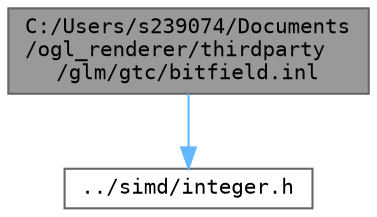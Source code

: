 digraph "C:/Users/s239074/Documents/ogl_renderer/thirdparty/glm/gtc/bitfield.inl"
{
 // LATEX_PDF_SIZE
  bgcolor="transparent";
  edge [fontname=Terminal,fontsize=10,labelfontname=Helvetica,labelfontsize=10];
  node [fontname=Terminal,fontsize=10,shape=box,height=0.2,width=0.4];
  Node1 [label="C:/Users/s239074/Documents\l/ogl_renderer/thirdparty\l/glm/gtc/bitfield.inl",height=0.2,width=0.4,color="gray40", fillcolor="grey60", style="filled", fontcolor="black",tooltip=" "];
  Node1 -> Node2 [color="steelblue1",style="solid"];
  Node2 [label="../simd/integer.h",height=0.2,width=0.4,color="grey40", fillcolor="white", style="filled",URL="$integer_8h.html",tooltip=" "];
}
